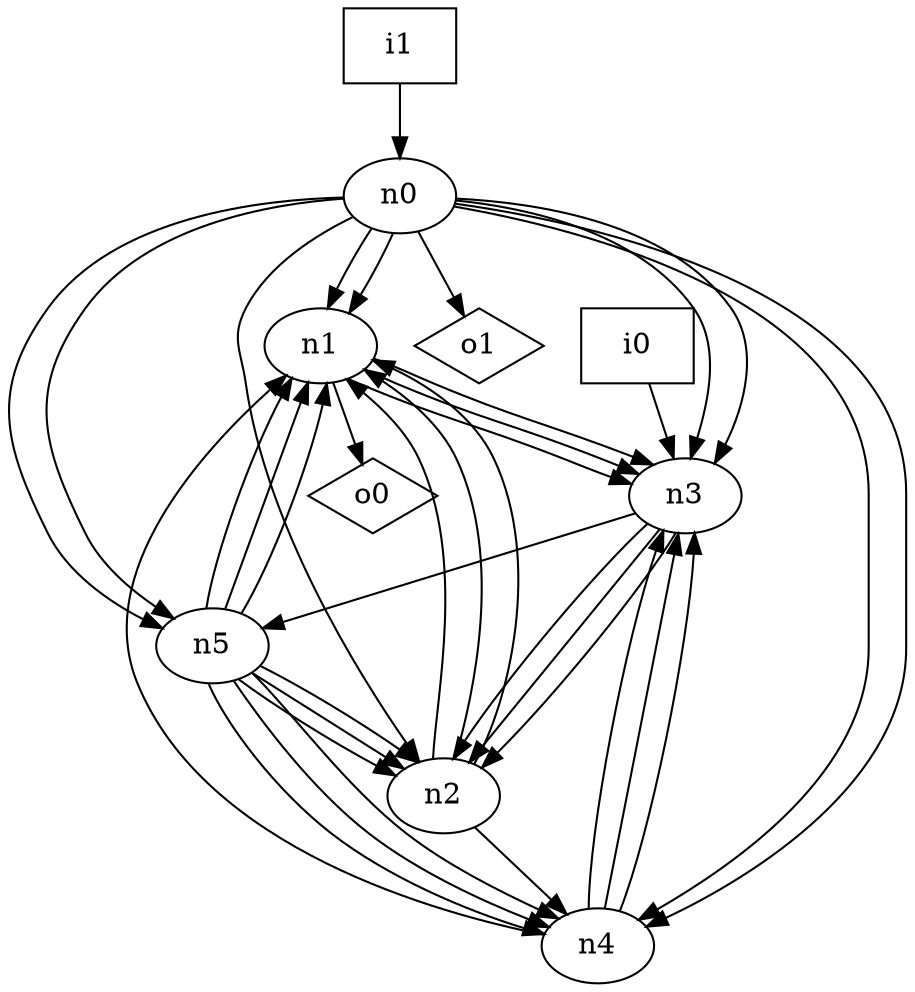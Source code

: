 digraph G {
n0 [label="n0"];
n1 [label="n1"];
n2 [label="n2"];
n3 [label="n3"];
n4 [label="n4"];
n5 [label="n5"];
n6 [label="i0",shape="box"];
n7 [label="i1",shape="box"];
n8 [label="o0",shape="diamond"];
n9 [label="o1",shape="diamond"];
n0 -> n1
n0 -> n1
n0 -> n2
n0 -> n3
n0 -> n3
n0 -> n4
n0 -> n4
n0 -> n5
n0 -> n5
n0 -> n9
n1 -> n3
n1 -> n3
n1 -> n3
n1 -> n8
n2 -> n1
n2 -> n1
n2 -> n1
n2 -> n4
n3 -> n2
n3 -> n2
n3 -> n2
n3 -> n5
n4 -> n1
n4 -> n3
n4 -> n3
n4 -> n3
n5 -> n1
n5 -> n1
n5 -> n1
n5 -> n2
n5 -> n2
n5 -> n2
n5 -> n4
n5 -> n4
n5 -> n4
n6 -> n3
n7 -> n0
}